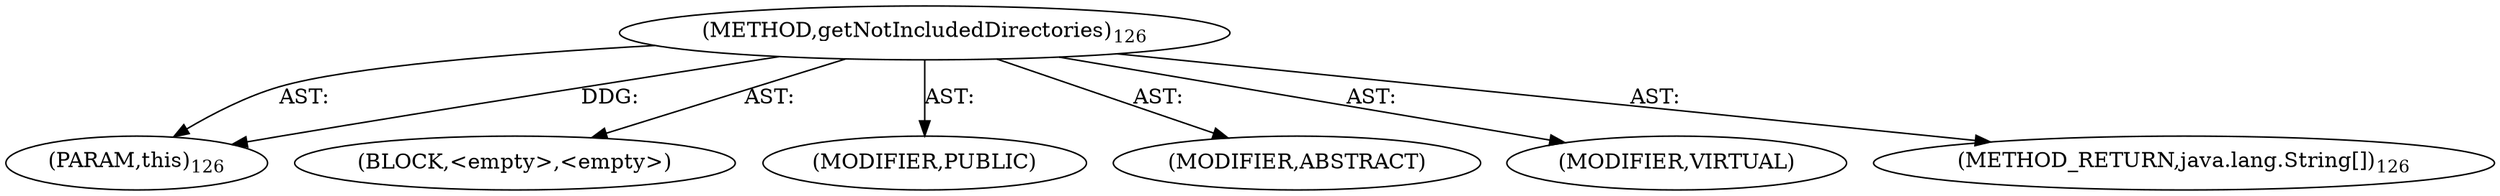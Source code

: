 digraph "getNotIncludedDirectories" {  
"111669149702" [label = <(METHOD,getNotIncludedDirectories)<SUB>126</SUB>> ]
"115964116998" [label = <(PARAM,this)<SUB>126</SUB>> ]
"25769803782" [label = <(BLOCK,&lt;empty&gt;,&lt;empty&gt;)> ]
"133143986194" [label = <(MODIFIER,PUBLIC)> ]
"133143986195" [label = <(MODIFIER,ABSTRACT)> ]
"133143986196" [label = <(MODIFIER,VIRTUAL)> ]
"128849018886" [label = <(METHOD_RETURN,java.lang.String[])<SUB>126</SUB>> ]
  "111669149702" -> "115964116998"  [ label = "AST: "] 
  "111669149702" -> "25769803782"  [ label = "AST: "] 
  "111669149702" -> "133143986194"  [ label = "AST: "] 
  "111669149702" -> "133143986195"  [ label = "AST: "] 
  "111669149702" -> "133143986196"  [ label = "AST: "] 
  "111669149702" -> "128849018886"  [ label = "AST: "] 
  "111669149702" -> "115964116998"  [ label = "DDG: "] 
}
